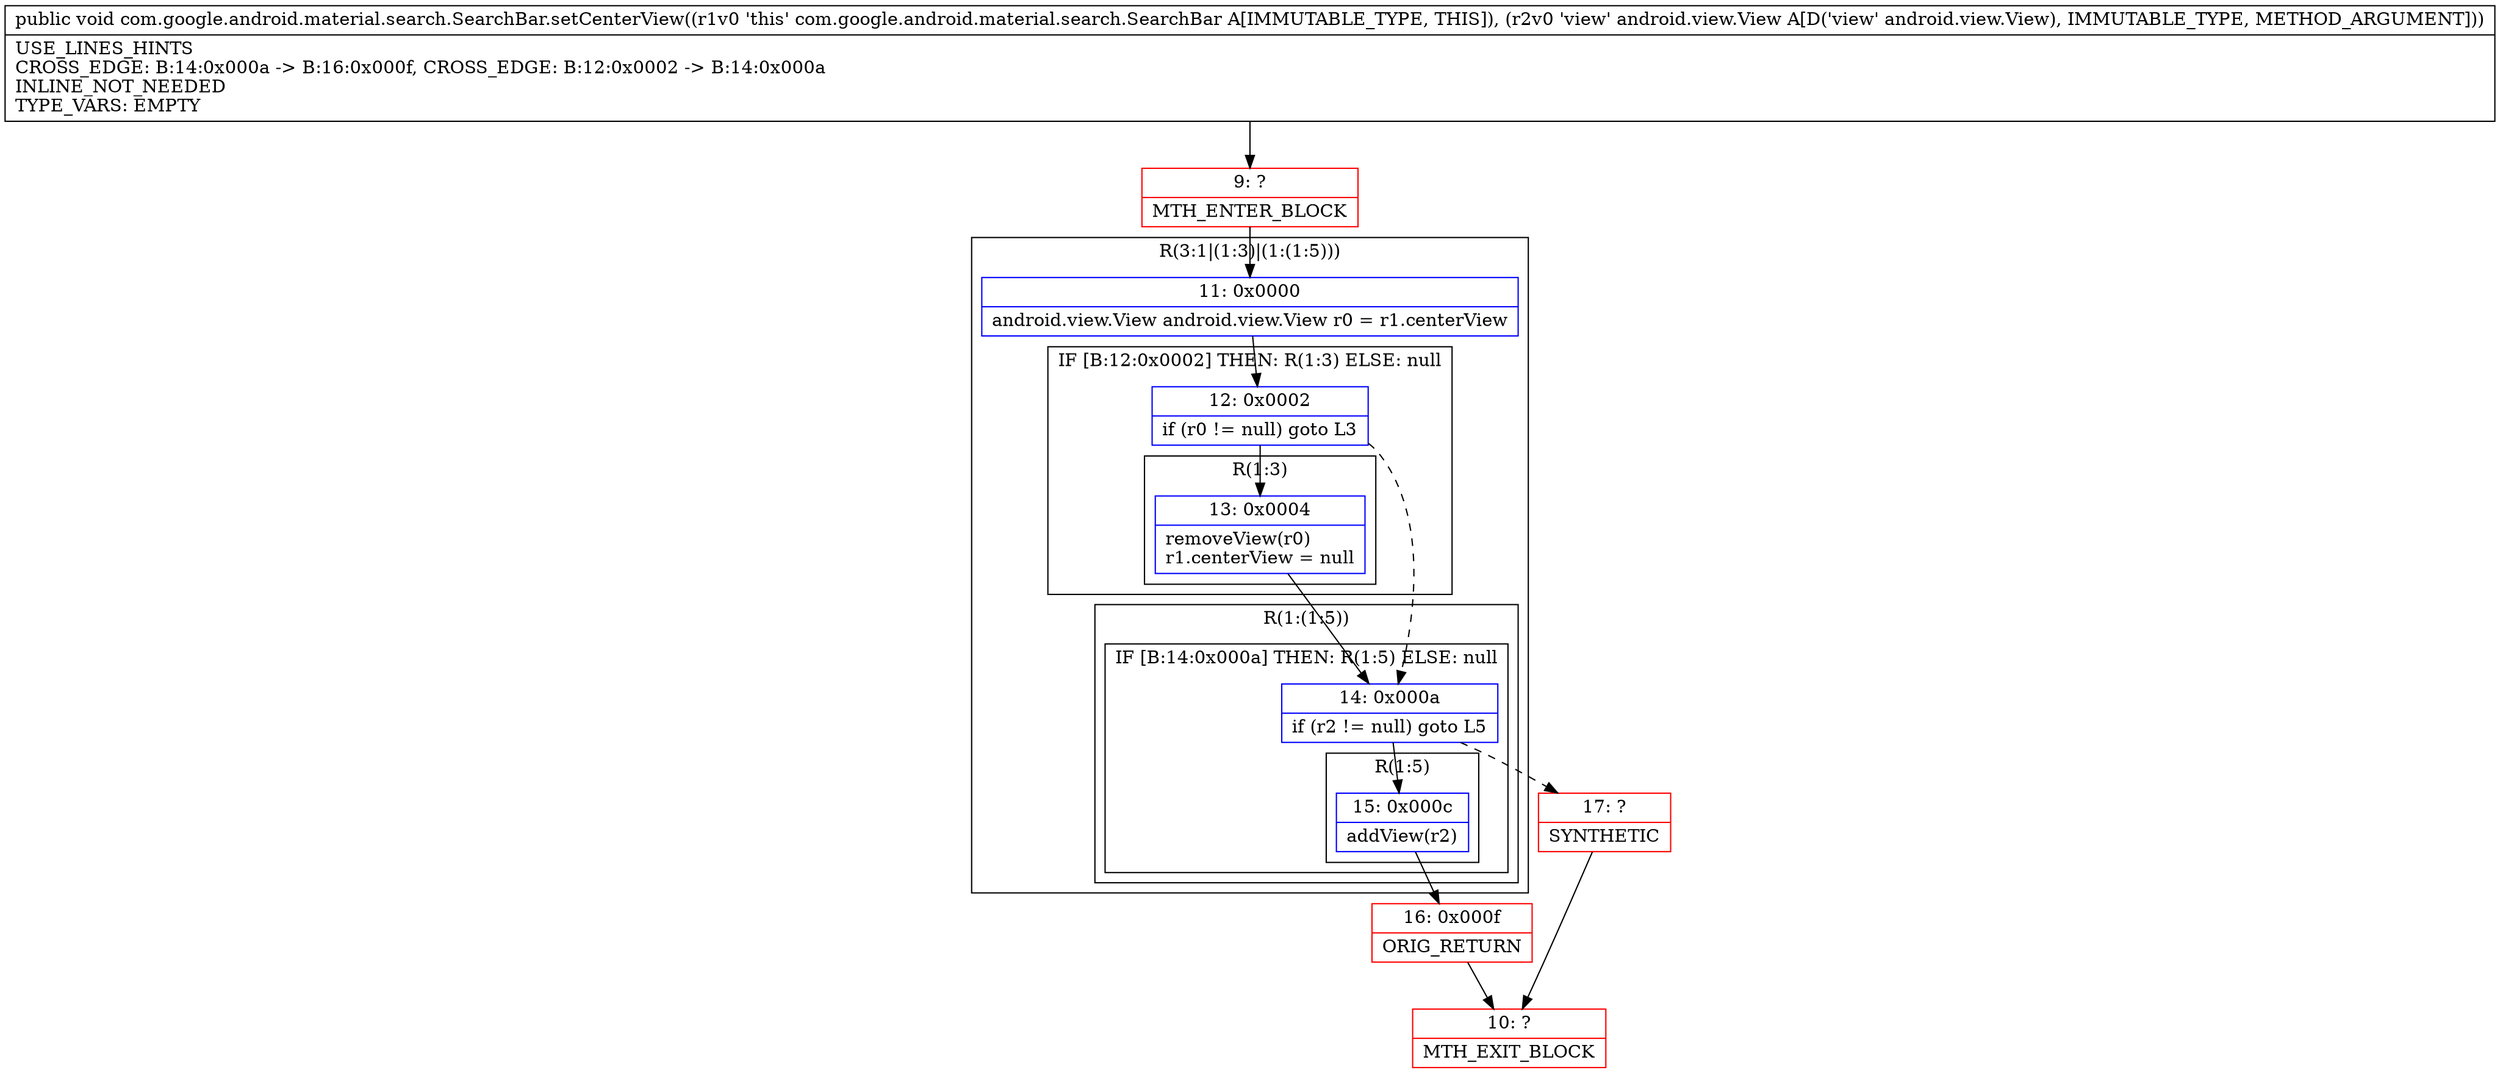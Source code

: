 digraph "CFG forcom.google.android.material.search.SearchBar.setCenterView(Landroid\/view\/View;)V" {
subgraph cluster_Region_89825755 {
label = "R(3:1|(1:3)|(1:(1:5)))";
node [shape=record,color=blue];
Node_11 [shape=record,label="{11\:\ 0x0000|android.view.View android.view.View r0 = r1.centerView\l}"];
subgraph cluster_IfRegion_908196787 {
label = "IF [B:12:0x0002] THEN: R(1:3) ELSE: null";
node [shape=record,color=blue];
Node_12 [shape=record,label="{12\:\ 0x0002|if (r0 != null) goto L3\l}"];
subgraph cluster_Region_1884831038 {
label = "R(1:3)";
node [shape=record,color=blue];
Node_13 [shape=record,label="{13\:\ 0x0004|removeView(r0)\lr1.centerView = null\l}"];
}
}
subgraph cluster_Region_820530524 {
label = "R(1:(1:5))";
node [shape=record,color=blue];
subgraph cluster_IfRegion_1819742460 {
label = "IF [B:14:0x000a] THEN: R(1:5) ELSE: null";
node [shape=record,color=blue];
Node_14 [shape=record,label="{14\:\ 0x000a|if (r2 != null) goto L5\l}"];
subgraph cluster_Region_717226925 {
label = "R(1:5)";
node [shape=record,color=blue];
Node_15 [shape=record,label="{15\:\ 0x000c|addView(r2)\l}"];
}
}
}
}
Node_9 [shape=record,color=red,label="{9\:\ ?|MTH_ENTER_BLOCK\l}"];
Node_16 [shape=record,color=red,label="{16\:\ 0x000f|ORIG_RETURN\l}"];
Node_10 [shape=record,color=red,label="{10\:\ ?|MTH_EXIT_BLOCK\l}"];
Node_17 [shape=record,color=red,label="{17\:\ ?|SYNTHETIC\l}"];
MethodNode[shape=record,label="{public void com.google.android.material.search.SearchBar.setCenterView((r1v0 'this' com.google.android.material.search.SearchBar A[IMMUTABLE_TYPE, THIS]), (r2v0 'view' android.view.View A[D('view' android.view.View), IMMUTABLE_TYPE, METHOD_ARGUMENT]))  | USE_LINES_HINTS\lCROSS_EDGE: B:14:0x000a \-\> B:16:0x000f, CROSS_EDGE: B:12:0x0002 \-\> B:14:0x000a\lINLINE_NOT_NEEDED\lTYPE_VARS: EMPTY\l}"];
MethodNode -> Node_9;Node_11 -> Node_12;
Node_12 -> Node_13;
Node_12 -> Node_14[style=dashed];
Node_13 -> Node_14;
Node_14 -> Node_15;
Node_14 -> Node_17[style=dashed];
Node_15 -> Node_16;
Node_9 -> Node_11;
Node_16 -> Node_10;
Node_17 -> Node_10;
}

